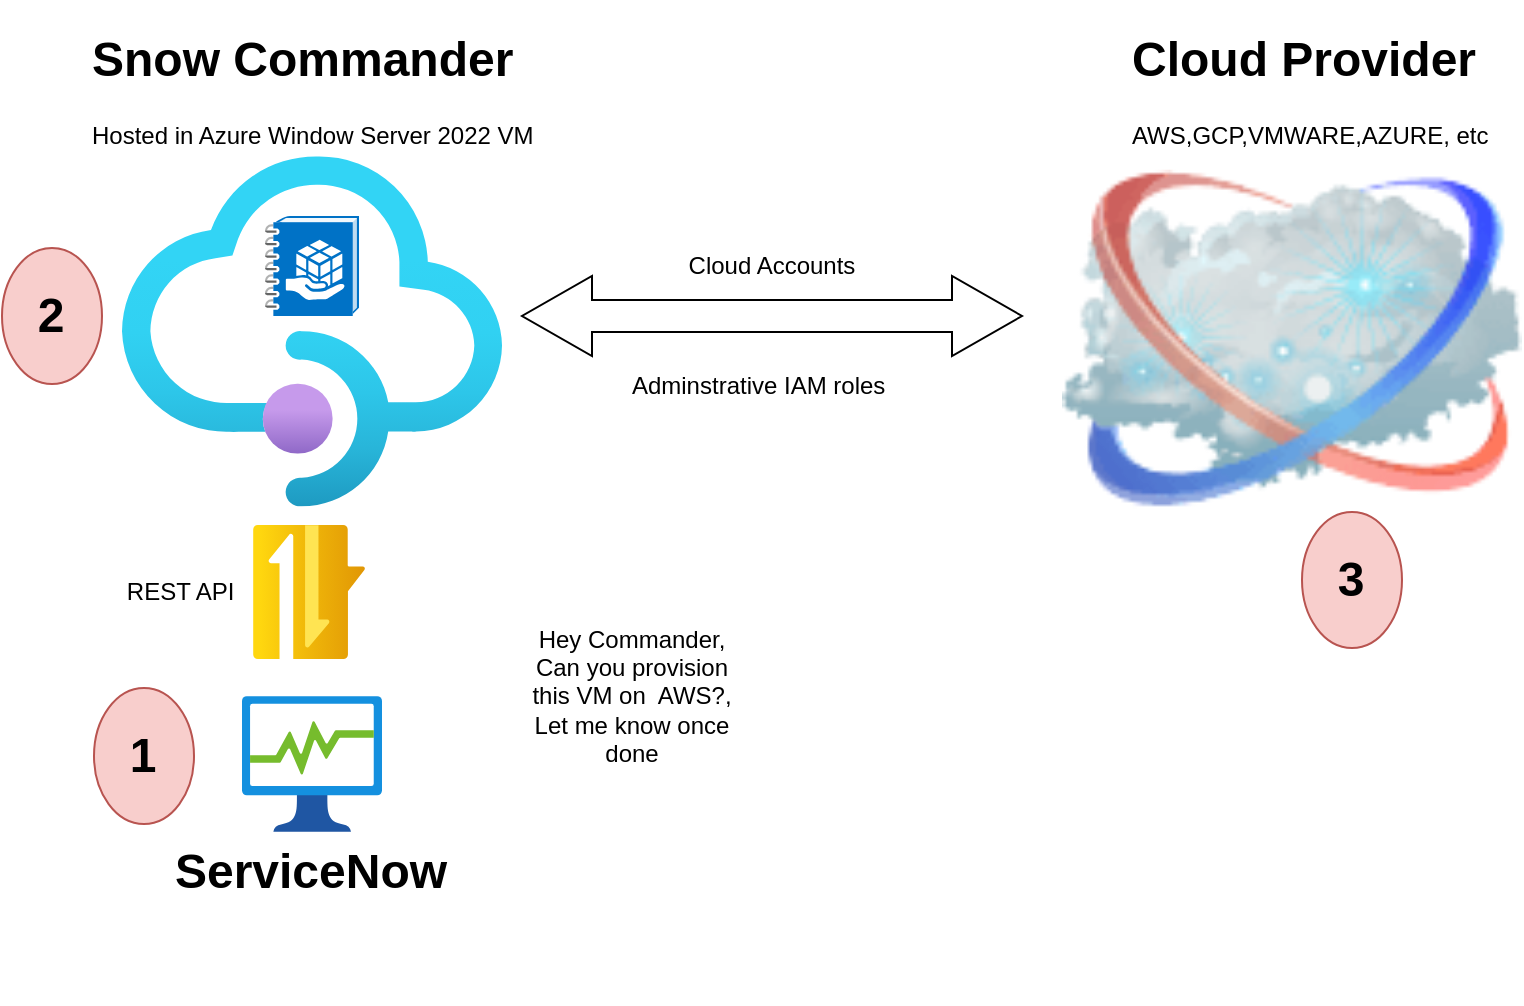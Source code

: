 <mxfile version="19.0.2" type="github"><diagram id="SllTG9gbTcZim1UGQRGU" name="Page-1"><mxGraphModel dx="782" dy="1536" grid="1" gridSize="10" guides="1" tooltips="1" connect="1" arrows="1" fold="1" page="1" pageScale="1" pageWidth="850" pageHeight="1100" math="0" shadow="0"><root><mxCell id="0"/><mxCell id="1" parent="0"/><mxCell id="pKbm9R99g9tQOEQ42MnJ-4" value="" style="aspect=fixed;html=1;points=[];align=center;image;fontSize=12;image=img/lib/azure2/integration/API_Management_Services.svg;" vertex="1" parent="1"><mxGeometry x="70" y="70" width="190.01" height="175.38" as="geometry"/></mxCell><mxCell id="pKbm9R99g9tQOEQ42MnJ-5" value="" style="sketch=0;aspect=fixed;html=1;points=[];align=center;image;fontSize=12;image=img/lib/mscae/Service_Catalog_Managed_Application_Definitions.svg;" vertex="1" parent="1"><mxGeometry x="141.5" y="100" width="47" height="50" as="geometry"/></mxCell><mxCell id="pKbm9R99g9tQOEQ42MnJ-6" value="" style="aspect=fixed;html=1;points=[];align=center;image;fontSize=12;image=img/lib/azure2/general/Process_Explorer.svg;" vertex="1" parent="1"><mxGeometry x="130" y="340" width="70" height="68" as="geometry"/></mxCell><mxCell id="pKbm9R99g9tQOEQ42MnJ-8" value="" style="aspect=fixed;html=1;points=[];align=center;image;fontSize=12;image=img/lib/azure2/web/Notification_Hub_Namespaces.svg;rotation=-90;" vertex="1" parent="1"><mxGeometry x="130" y="260" width="67" height="56.0" as="geometry"/></mxCell><mxCell id="pKbm9R99g9tQOEQ42MnJ-10" value="" style="image;html=1;image=img/lib/clip_art/networking/Cloud_128x128.png" vertex="1" parent="1"><mxGeometry x="540" y="26.69" width="230" height="270" as="geometry"/></mxCell><mxCell id="pKbm9R99g9tQOEQ42MnJ-11" value="" style="html=1;shadow=0;dashed=0;align=center;verticalAlign=middle;shape=mxgraph.arrows2.twoWayArrow;dy=0.6;dx=35;" vertex="1" parent="1"><mxGeometry x="270" y="130" width="250" height="40" as="geometry"/></mxCell><mxCell id="pKbm9R99g9tQOEQ42MnJ-12" value="Cloud Accounts" style="text;html=1;strokeColor=none;fillColor=none;align=center;verticalAlign=middle;whiteSpace=wrap;rounded=0;" vertex="1" parent="1"><mxGeometry x="340" y="110" width="110" height="30" as="geometry"/></mxCell><mxCell id="pKbm9R99g9tQOEQ42MnJ-13" value="Adminstrative IAM roles&amp;nbsp;" style="text;html=1;strokeColor=none;fillColor=none;align=center;verticalAlign=middle;whiteSpace=wrap;rounded=0;" vertex="1" parent="1"><mxGeometry x="320" y="170" width="140" height="30" as="geometry"/></mxCell><mxCell id="pKbm9R99g9tQOEQ42MnJ-14" value="&lt;h1&gt;Cloud Provider&lt;/h1&gt;&lt;p&gt;AWS,GCP,VMWARE,AZURE, etc&lt;/p&gt;" style="text;html=1;strokeColor=none;fillColor=none;spacing=5;spacingTop=-20;whiteSpace=wrap;overflow=hidden;rounded=0;" vertex="1" parent="1"><mxGeometry x="570" y="2" width="190" height="74.62" as="geometry"/></mxCell><mxCell id="pKbm9R99g9tQOEQ42MnJ-15" value="&lt;h1&gt;Snow Commander&lt;/h1&gt;&lt;div&gt;Hosted in Azure Window Server 2022 VM&lt;/div&gt;" style="text;html=1;strokeColor=none;fillColor=none;spacing=5;spacingTop=-20;whiteSpace=wrap;overflow=hidden;rounded=0;" vertex="1" parent="1"><mxGeometry x="50" y="2" width="270" height="74.69" as="geometry"/></mxCell><mxCell id="pKbm9R99g9tQOEQ42MnJ-16" value="REST API&amp;nbsp;" style="text;html=1;strokeColor=none;fillColor=none;align=center;verticalAlign=middle;whiteSpace=wrap;rounded=0;" vertex="1" parent="1"><mxGeometry x="60" y="273" width="81.5" height="30" as="geometry"/></mxCell><mxCell id="pKbm9R99g9tQOEQ42MnJ-17" value="" style="shape=image;html=1;verticalAlign=top;verticalLabelPosition=bottom;labelBackgroundColor=#ffffff;imageAspect=0;aspect=fixed;image=https://cdn1.iconfinder.com/data/icons/unicons-line-vol-2/24/comment-question-128.png;rotation=30;" vertex="1" parent="1"><mxGeometry x="220.37" y="227.97" width="224.69" height="224.69" as="geometry"/></mxCell><mxCell id="pKbm9R99g9tQOEQ42MnJ-18" value="Hey Commander, Can you provision this VM on&amp;nbsp; AWS?, Let me know once done" style="text;html=1;strokeColor=none;fillColor=none;align=center;verticalAlign=middle;whiteSpace=wrap;rounded=0;" vertex="1" parent="1"><mxGeometry x="270" y="320" width="110" height="40" as="geometry"/></mxCell><mxCell id="pKbm9R99g9tQOEQ42MnJ-19" value="ServiceNow" style="text;strokeColor=none;fillColor=none;html=1;fontSize=24;fontStyle=1;verticalAlign=middle;align=center;" vertex="1" parent="1"><mxGeometry x="113.5" y="408" width="100" height="40" as="geometry"/></mxCell><mxCell id="pKbm9R99g9tQOEQ42MnJ-21" value="" style="ellipse;whiteSpace=wrap;html=1;fillColor=#f8cecc;strokeColor=#b85450;" vertex="1" parent="1"><mxGeometry x="56" y="336" width="50" height="68" as="geometry"/></mxCell><mxCell id="pKbm9R99g9tQOEQ42MnJ-20" value="1" style="text;strokeColor=none;fillColor=none;html=1;fontSize=24;fontStyle=1;verticalAlign=middle;align=center;" vertex="1" parent="1"><mxGeometry x="60" y="355" width="40" height="30" as="geometry"/></mxCell><mxCell id="pKbm9R99g9tQOEQ42MnJ-23" value="" style="ellipse;whiteSpace=wrap;html=1;fillColor=#f8cecc;strokeColor=#b85450;" vertex="1" parent="1"><mxGeometry x="10" y="116" width="50" height="68" as="geometry"/></mxCell><mxCell id="pKbm9R99g9tQOEQ42MnJ-24" value="2" style="text;strokeColor=none;fillColor=none;html=1;fontSize=24;fontStyle=1;verticalAlign=middle;align=center;" vertex="1" parent="1"><mxGeometry x="14" y="135" width="40" height="30" as="geometry"/></mxCell><mxCell id="pKbm9R99g9tQOEQ42MnJ-25" value="" style="ellipse;whiteSpace=wrap;html=1;fillColor=#f8cecc;strokeColor=#b85450;" vertex="1" parent="1"><mxGeometry x="660" y="248" width="50" height="68" as="geometry"/></mxCell><mxCell id="pKbm9R99g9tQOEQ42MnJ-26" value="3" style="text;strokeColor=none;fillColor=none;html=1;fontSize=24;fontStyle=1;verticalAlign=middle;align=center;" vertex="1" parent="1"><mxGeometry x="664" y="267" width="40" height="30" as="geometry"/></mxCell></root></mxGraphModel></diagram></mxfile>
